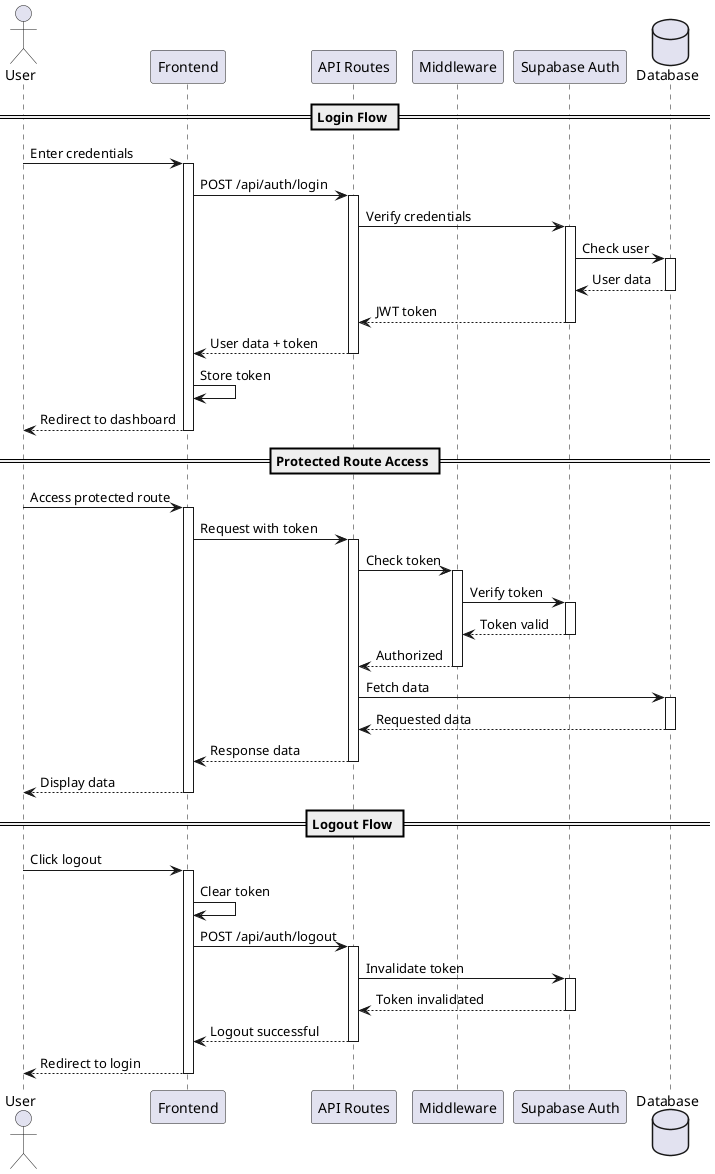 @startuml Authentication Flow

skinparam backgroundColor white
skinparam handwritten false

actor User
participant "Frontend" as FE
participant "API Routes" as API
participant "Middleware" as MW
participant "Supabase Auth" as Auth
database "Database" as DB

== Login Flow ==

User -> FE: Enter credentials
activate FE

FE -> API: POST /api/auth/login
activate API

API -> Auth: Verify credentials
activate Auth

Auth -> DB: Check user
activate DB
DB --> Auth: User data
deactivate DB

Auth --> API: JWT token
deactivate Auth

API --> FE: User data + token
deactivate API

FE -> FE: Store token
FE --> User: Redirect to dashboard
deactivate FE

== Protected Route Access ==

User -> FE: Access protected route
activate FE

FE -> API: Request with token
activate API

API -> MW: Check token
activate MW

MW -> Auth: Verify token
activate Auth
Auth --> MW: Token valid
deactivate Auth

MW --> API: Authorized
deactivate MW

API -> DB: Fetch data
activate DB
DB --> API: Requested data
deactivate DB

API --> FE: Response data
deactivate API

FE --> User: Display data
deactivate FE

== Logout Flow ==

User -> FE: Click logout
activate FE

FE -> FE: Clear token
FE -> API: POST /api/auth/logout
activate API

API -> Auth: Invalidate token
activate Auth
Auth --> API: Token invalidated
deactivate Auth

API --> FE: Logout successful
deactivate API

FE --> User: Redirect to login
deactivate FE

@enduml 